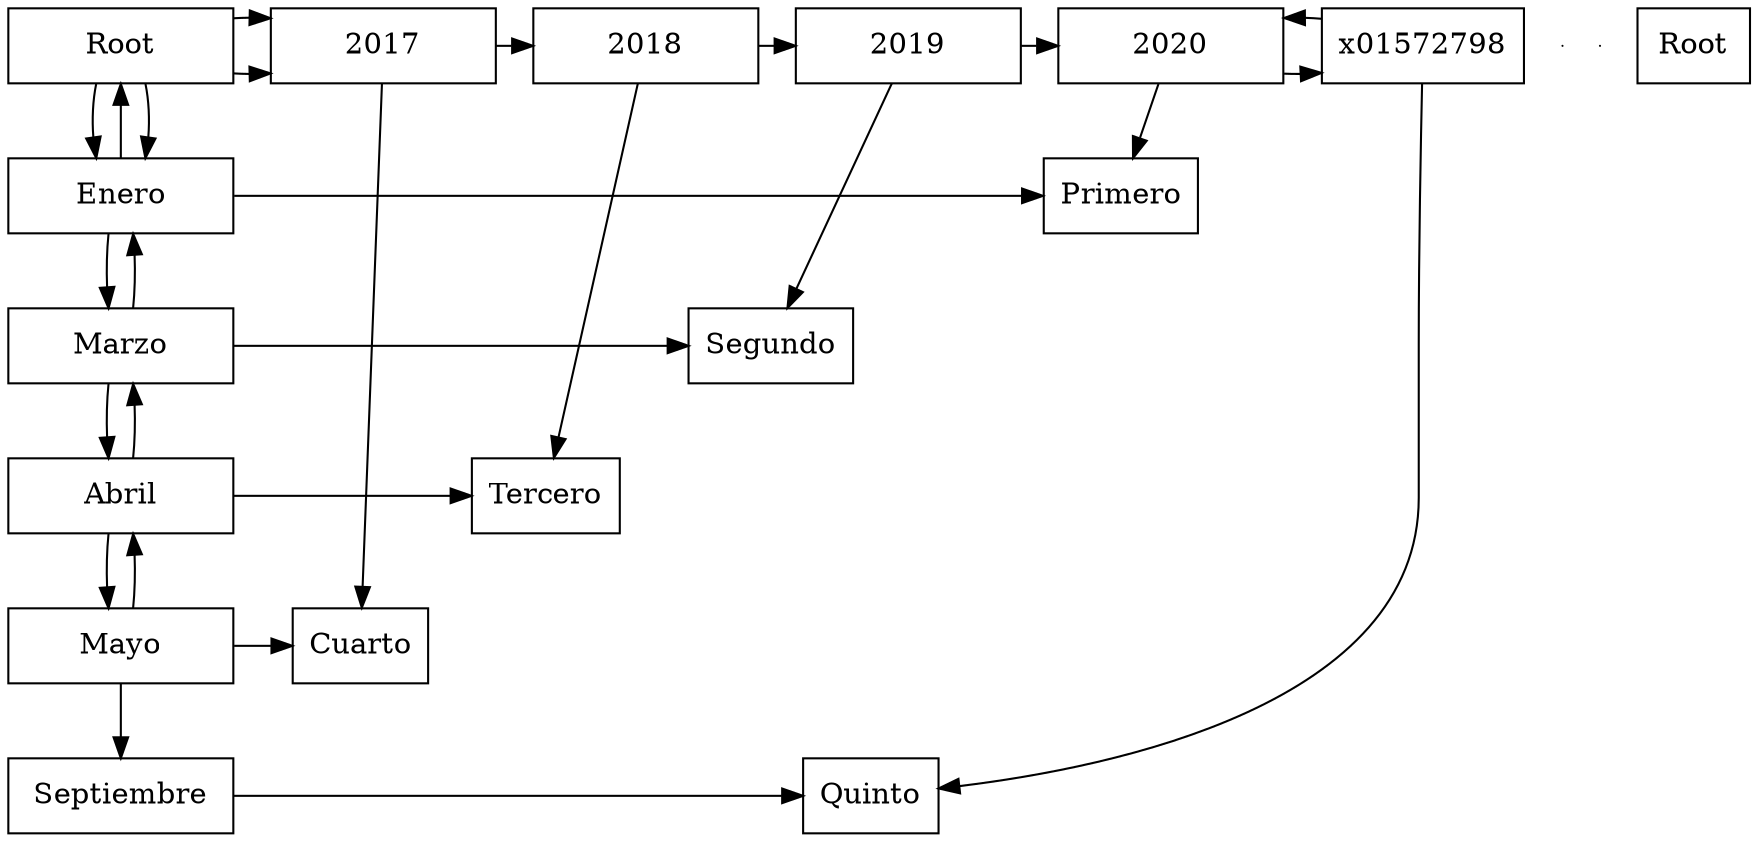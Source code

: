 digraph discografia{
node [shape = rectangle]
x015663B8[label = "Root", width = 1.5, group = 1];
e0[ shape = point, width = 0 ];
e1[ shape = point, width = 0 ];


x01571100[label = "Enero", width = 1.5, group = 1];


x01571BD8[label = "Marzo", width = 1.5, group = 1];


x01571EA8[label = "Abril", width = 1.5, group = 1];


x01572458[label = "Mayo", width = 1.5, group = 1];


x01572730[label = "Septiembre", width = 1.5, group = 1];


x015663B8->x01571100
x01571100->x015663B8
x01571100->x01571BD8
x01571BD8->x01571100
x01571BD8->x01571EA8
x01571EA8->x01571BD8
x01571EA8->x01572458
x01572458->x01571EA8
x01572458->x01572730
x015663B8[label = "Root", width = 1.5, group = 1];
x015723F0[label = "2017", width = 1.5, group = 7];
x01571DB8[label = "2018", width = 1.5, group = 8];
x015712E0[label = "2019", width = 1.5, group = 9];
x01571010[label = "2020", width = 1.5, group = 10];
x015663B8->x015723F0
x015723F0->x01571DB8
x01571DB8->x015712E0
x015712E0->x01571010
x01571010->x01572798
x01572798->x01571010
{rank = same; Root
; x015663B8
; x015723F0
; x01571DB8
; x015712E0
; x01571010
; x01572798
}

[label = "", group = 1]
Cuarto[label = "Cuarto", group = 2]
Tercero[label = "Tercero", group = 3]
Segundo[label = "Segundo", group = 4]
Primero[label = "Primero", group = 5]
Quinto[label = "Quinto", group = 6]
x015663B8-> 
x015723F0-> Cuarto
x01571DB8-> Tercero
x015712E0-> Segundo
x01571010-> Primero
x01572798-> Quinto
x015663B8-> 
x01571100-> Primero
x01571BD8-> Segundo
x01571EA8-> Tercero
x01572458-> Cuarto
x01572730-> Quinto
{rank = same; x015663B8; }
{rank = same; x01571100; Primero}
{rank = same; x01571BD8; Segundo}
{rank = same; x01571EA8; Tercero}
{rank = same; x01572458; Cuarto}
{rank = same; x01572730; Quinto}
}
